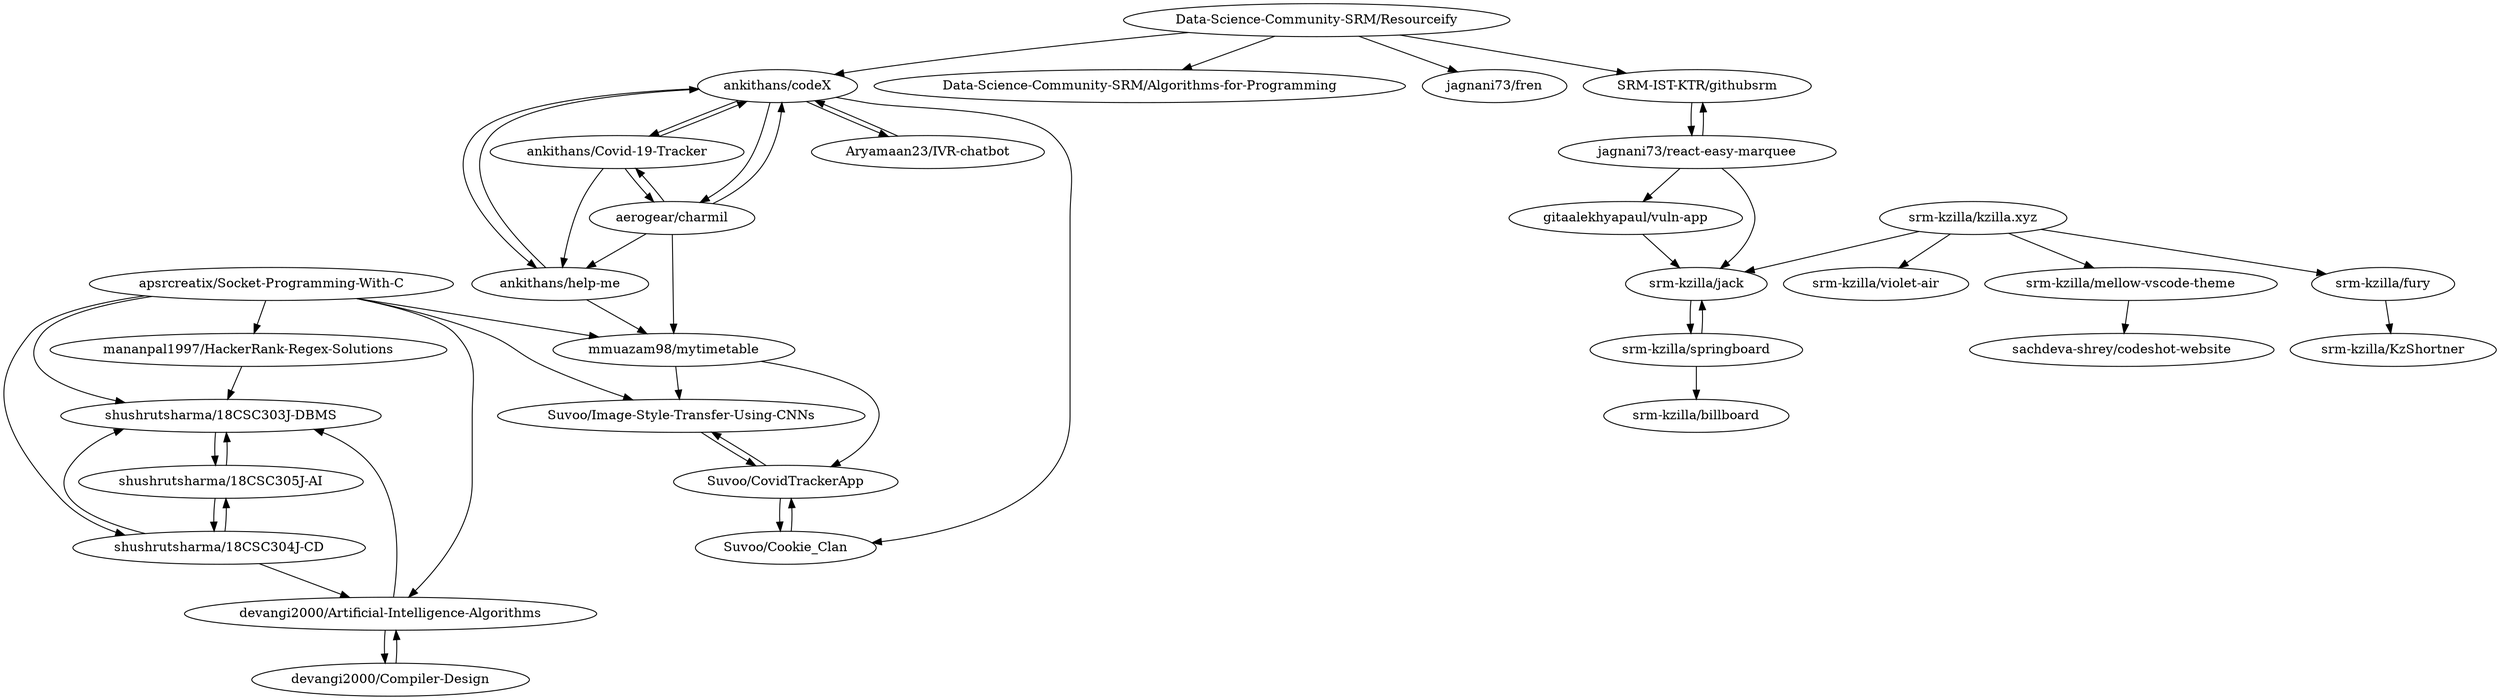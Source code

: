 digraph G {
"apsrcreatix/Socket-Programming-With-C" -> "mananpal1997/HackerRank-Regex-Solutions"
"apsrcreatix/Socket-Programming-With-C" -> "shushrutsharma/18CSC303J-DBMS"
"apsrcreatix/Socket-Programming-With-C" -> "Suvoo/Image-Style-Transfer-Using-CNNs"
"apsrcreatix/Socket-Programming-With-C" -> "mmuazam98/mytimetable"
"apsrcreatix/Socket-Programming-With-C" -> "shushrutsharma/18CSC304J-CD"
"apsrcreatix/Socket-Programming-With-C" -> "devangi2000/Artificial-Intelligence-Algorithms"
"Data-Science-Community-SRM/Resourceify" -> "Data-Science-Community-SRM/Algorithms-for-Programming"
"Data-Science-Community-SRM/Resourceify" -> "ankithans/codeX"
"Data-Science-Community-SRM/Resourceify" -> "jagnani73/fren"
"Data-Science-Community-SRM/Resourceify" -> "SRM-IST-KTR/githubsrm"
"Suvoo/CovidTrackerApp" -> "Suvoo/Cookie_Clan"
"Suvoo/CovidTrackerApp" -> "Suvoo/Image-Style-Transfer-Using-CNNs"
"srm-kzilla/kzilla.xyz" -> "srm-kzilla/mellow-vscode-theme"
"srm-kzilla/kzilla.xyz" -> "srm-kzilla/fury"
"srm-kzilla/kzilla.xyz" -> "srm-kzilla/jack"
"srm-kzilla/kzilla.xyz" -> "srm-kzilla/violet-air"
"ankithans/Covid-19-Tracker" -> "ankithans/codeX"
"ankithans/Covid-19-Tracker" -> "ankithans/help-me"
"ankithans/Covid-19-Tracker" -> "aerogear/charmil"
"srm-kzilla/mellow-vscode-theme" -> "sachdeva-shrey/codeshot-website"
"srm-kzilla/springboard" -> "srm-kzilla/jack"
"srm-kzilla/springboard" -> "srm-kzilla/billboard"
"Suvoo/Cookie_Clan" -> "Suvoo/CovidTrackerApp"
"shushrutsharma/18CSC305J-AI" -> "shushrutsharma/18CSC303J-DBMS"
"shushrutsharma/18CSC305J-AI" -> "shushrutsharma/18CSC304J-CD"
"shushrutsharma/18CSC304J-CD" -> "shushrutsharma/18CSC305J-AI"
"shushrutsharma/18CSC304J-CD" -> "shushrutsharma/18CSC303J-DBMS"
"shushrutsharma/18CSC304J-CD" -> "devangi2000/Artificial-Intelligence-Algorithms"
"devangi2000/Compiler-Design" -> "devangi2000/Artificial-Intelligence-Algorithms"
"shushrutsharma/18CSC303J-DBMS" -> "shushrutsharma/18CSC305J-AI"
"SRM-IST-KTR/githubsrm" -> "jagnani73/react-easy-marquee"
"ankithans/help-me" -> "ankithans/codeX"
"ankithans/help-me" -> "mmuazam98/mytimetable"
"Suvoo/Image-Style-Transfer-Using-CNNs" -> "Suvoo/CovidTrackerApp"
"mmuazam98/mytimetable" -> "Suvoo/Image-Style-Transfer-Using-CNNs"
"mmuazam98/mytimetable" -> "Suvoo/CovidTrackerApp"
"Aryamaan23/IVR-chatbot" -> "ankithans/codeX"
"srm-kzilla/jack" -> "srm-kzilla/springboard"
"gitaalekhyapaul/vuln-app" -> "srm-kzilla/jack"
"jagnani73/react-easy-marquee" -> "gitaalekhyapaul/vuln-app"
"jagnani73/react-easy-marquee" -> "srm-kzilla/jack"
"jagnani73/react-easy-marquee" -> "SRM-IST-KTR/githubsrm"
"aerogear/charmil" -> "ankithans/codeX"
"aerogear/charmil" -> "ankithans/help-me"
"aerogear/charmil" -> "ankithans/Covid-19-Tracker"
"aerogear/charmil" -> "mmuazam98/mytimetable"
"ankithans/codeX" -> "ankithans/Covid-19-Tracker"
"ankithans/codeX" -> "Aryamaan23/IVR-chatbot"
"ankithans/codeX" -> "Suvoo/Cookie_Clan"
"ankithans/codeX" -> "ankithans/help-me"
"ankithans/codeX" -> "aerogear/charmil"
"devangi2000/Artificial-Intelligence-Algorithms" -> "devangi2000/Compiler-Design"
"devangi2000/Artificial-Intelligence-Algorithms" -> "shushrutsharma/18CSC303J-DBMS"
"srm-kzilla/fury" -> "srm-kzilla/KzShortner"
"mananpal1997/HackerRank-Regex-Solutions" -> "shushrutsharma/18CSC303J-DBMS"
"apsrcreatix/Socket-Programming-With-C" ["l"="3.396,43.824"]
"mananpal1997/HackerRank-Regex-Solutions" ["l"="3.404,43.798"]
"shushrutsharma/18CSC303J-DBMS" ["l"="3.417,43.807"]
"Suvoo/Image-Style-Transfer-Using-CNNs" ["l"="3.373,43.837"]
"mmuazam98/mytimetable" ["l"="3.38,43.85"]
"shushrutsharma/18CSC304J-CD" ["l"="3.424,43.82"]
"devangi2000/Artificial-Intelligence-Algorithms" ["l"="3.396,43.807"]
"Data-Science-Community-SRM/Resourceify" ["l"="3.343,43.914"]
"Data-Science-Community-SRM/Algorithms-for-Programming" ["l"="3.319,43.91"]
"ankithans/codeX" ["l"="3.355,43.882"]
"jagnani73/fren" ["l"="3.326,43.925"]
"SRM-IST-KTR/githubsrm" ["l"="3.353,43.939"]
"Suvoo/CovidTrackerApp" ["l"="3.36,43.848"]
"Suvoo/Cookie_Clan" ["l"="3.35,43.861"]
"srm-kzilla/kzilla.xyz" ["l"="3.394,43.99"]
"srm-kzilla/mellow-vscode-theme" ["l"="3.396,44.008"]
"srm-kzilla/fury" ["l"="3.418,43.996"]
"srm-kzilla/jack" ["l"="3.37,43.977"]
"srm-kzilla/violet-air" ["l"="3.408,43.98"]
"ankithans/Covid-19-Tracker" ["l"="3.373,43.885"]
"ankithans/help-me" ["l"="3.364,43.869"]
"aerogear/charmil" ["l"="3.379,43.873"]
"sachdeva-shrey/codeshot-website" ["l"="3.4,44.022"]
"srm-kzilla/springboard" ["l"="3.357,43.987"]
"srm-kzilla/billboard" ["l"="3.343,43.998"]
"shushrutsharma/18CSC305J-AI" ["l"="3.438,43.808"]
"devangi2000/Compiler-Design" ["l"="3.38,43.795"]
"jagnani73/react-easy-marquee" ["l"="3.359,43.956"]
"Aryamaan23/IVR-chatbot" ["l"="3.332,43.882"]
"gitaalekhyapaul/vuln-app" ["l"="3.356,43.969"]
"srm-kzilla/KzShortner" ["l"="3.437,43.998"]
}